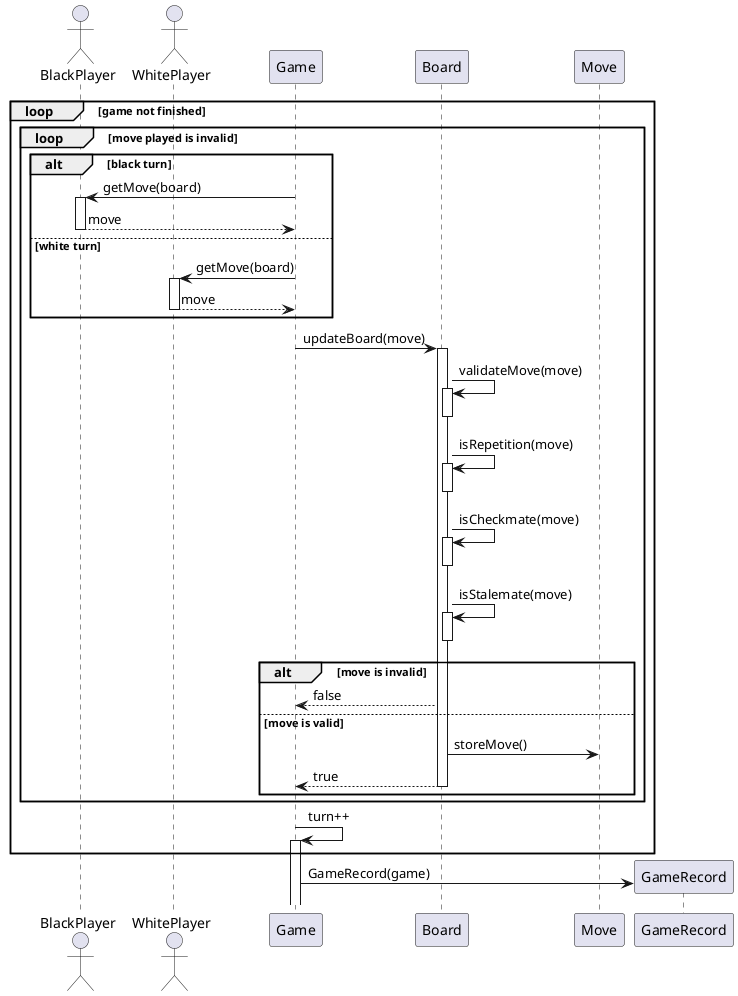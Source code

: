 @startuml

actor BlackPlayer
actor WhitePlayer

loop game not finished
    loop move played is invalid
        alt black turn
            Game -> BlackPlayer : getMove(board)
            activate BlackPlayer
            BlackPlayer --> Game : move
            deactivate BlackPlayer
        else white turn
            Game -> WhitePlayer : getMove(board)
            activate WhitePlayer
            WhitePlayer --> Game : move
            deactivate WhitePlayer
        end
        autoactivate off
        Game -> Board: updateBoard(move)
            activate Board
                Board -> Board: validateMove(move)
                    activate Board
                    deactivate Board
                Board -> Board: isRepetition(move)
                    activate Board
                    deactivate Board
                Board -> Board: isCheckmate(move)
                    activate Board
                    deactivate Board
                Board -> Board: isStalemate(move)
                    activate Board
                    deactivate Board
                alt move is invalid
                    Board --> Game : false
                else move is valid
                    Board -> Move : storeMove()
                    Board --> Game : true
                    deactivate Board
                end
        autoactivate on
        end

    Game -> Game : turn++
end

Game -> GameRecord ** : GameRecord(game)
@enduml
